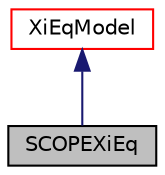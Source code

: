 digraph "SCOPEXiEq"
{
  bgcolor="transparent";
  edge [fontname="Helvetica",fontsize="10",labelfontname="Helvetica",labelfontsize="10"];
  node [fontname="Helvetica",fontsize="10",shape=record];
  Node2 [label="SCOPEXiEq",height=0.2,width=0.4,color="black", fillcolor="grey75", style="filled", fontcolor="black"];
  Node3 -> Node2 [dir="back",color="midnightblue",fontsize="10",style="solid",fontname="Helvetica"];
  Node3 [label="XiEqModel",height=0.2,width=0.4,color="red",URL="$a32949.html",tooltip="Base-class for all XiEq models used by the b-XiEq combustion model. The available models are : basicX..."];
}
